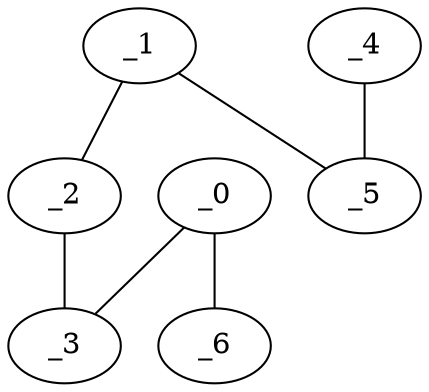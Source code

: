 graph EP1_0051 {
	_0	 [x="2.24",
		y="2.75"];
	_3	 [x="0.680923",
		y="2.36021"];
	_0 -- _3;
	_6	 [x="0.200226",
		y="1.19205"];
	_0 -- _6;
	_1	 [x="2.2394",
		y="0.687464"];
	_2	 [x="0.752742",
		y="0.670394"];
	_1 -- _2;
	_5	 [x="1.31175",
		y="1.42351"];
	_1 -- _5;
	_2 -- _3;
	_4	 [x="0.302946",
		y="2.19533"];
	_4 -- _5;
}
